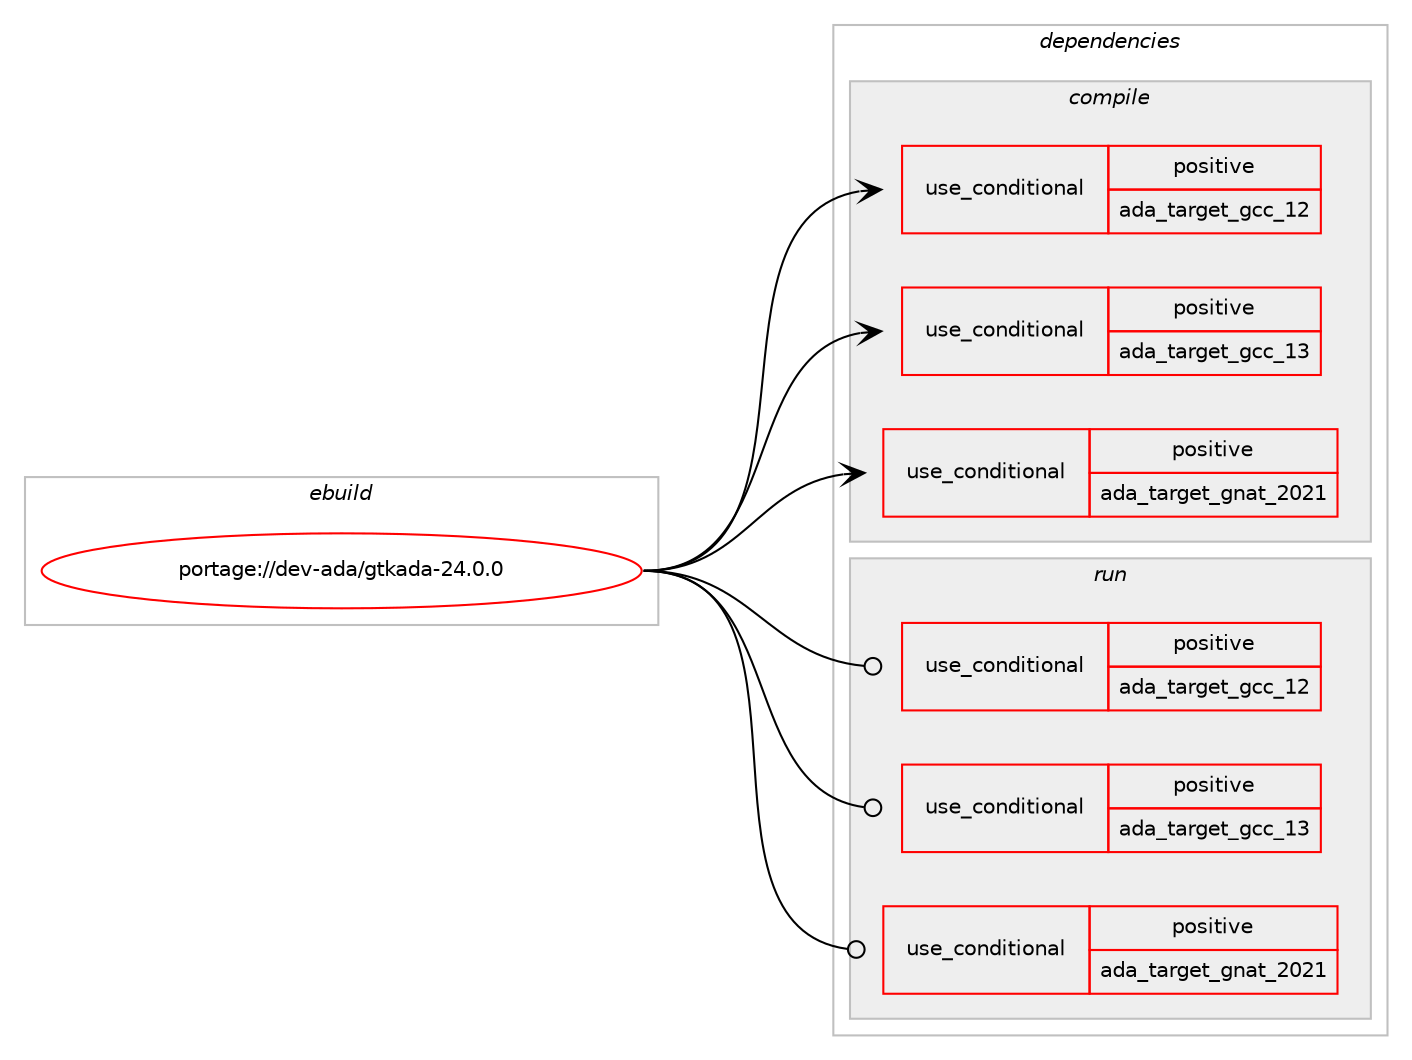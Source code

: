 digraph prolog {

# *************
# Graph options
# *************

newrank=true;
concentrate=true;
compound=true;
graph [rankdir=LR,fontname=Helvetica,fontsize=10,ranksep=1.5];#, ranksep=2.5, nodesep=0.2];
edge  [arrowhead=vee];
node  [fontname=Helvetica,fontsize=10];

# **********
# The ebuild
# **********

subgraph cluster_leftcol {
color=gray;
rank=same;
label=<<i>ebuild</i>>;
id [label="portage://dev-ada/gtkada-24.0.0", color=red, width=4, href="../dev-ada/gtkada-24.0.0.svg"];
}

# ****************
# The dependencies
# ****************

subgraph cluster_midcol {
color=gray;
label=<<i>dependencies</i>>;
subgraph cluster_compile {
fillcolor="#eeeeee";
style=filled;
label=<<i>compile</i>>;
subgraph cond16140 {
dependency29115 [label=<<TABLE BORDER="0" CELLBORDER="1" CELLSPACING="0" CELLPADDING="4"><TR><TD ROWSPAN="3" CELLPADDING="10">use_conditional</TD></TR><TR><TD>positive</TD></TR><TR><TD>ada_target_gcc_12</TD></TR></TABLE>>, shape=none, color=red];
# *** BEGIN UNKNOWN DEPENDENCY TYPE (TODO) ***
# dependency29115 -> package_dependency(portage://dev-ada/gtkada-24.0.0,install,no,sys-devel,gcc,none,[,,],[slot(12)],[use(enable(ada),none)])
# *** END UNKNOWN DEPENDENCY TYPE (TODO) ***

}
id:e -> dependency29115:w [weight=20,style="solid",arrowhead="vee"];
subgraph cond16141 {
dependency29116 [label=<<TABLE BORDER="0" CELLBORDER="1" CELLSPACING="0" CELLPADDING="4"><TR><TD ROWSPAN="3" CELLPADDING="10">use_conditional</TD></TR><TR><TD>positive</TD></TR><TR><TD>ada_target_gcc_13</TD></TR></TABLE>>, shape=none, color=red];
# *** BEGIN UNKNOWN DEPENDENCY TYPE (TODO) ***
# dependency29116 -> package_dependency(portage://dev-ada/gtkada-24.0.0,install,no,sys-devel,gcc,none,[,,],[slot(13)],[use(enable(ada),none)])
# *** END UNKNOWN DEPENDENCY TYPE (TODO) ***

}
id:e -> dependency29116:w [weight=20,style="solid",arrowhead="vee"];
subgraph cond16142 {
dependency29117 [label=<<TABLE BORDER="0" CELLBORDER="1" CELLSPACING="0" CELLPADDING="4"><TR><TD ROWSPAN="3" CELLPADDING="10">use_conditional</TD></TR><TR><TD>positive</TD></TR><TR><TD>ada_target_gnat_2021</TD></TR></TABLE>>, shape=none, color=red];
# *** BEGIN UNKNOWN DEPENDENCY TYPE (TODO) ***
# dependency29117 -> package_dependency(portage://dev-ada/gtkada-24.0.0,install,no,dev-lang,gnat-gpl,none,[,,],[slot(10)],[use(enable(ada),none)])
# *** END UNKNOWN DEPENDENCY TYPE (TODO) ***

}
id:e -> dependency29117:w [weight=20,style="solid",arrowhead="vee"];
# *** BEGIN UNKNOWN DEPENDENCY TYPE (TODO) ***
# id -> package_dependency(portage://dev-ada/gtkada-24.0.0,install,no,app-accessibility,at-spi2-core,none,[,,],[],[])
# *** END UNKNOWN DEPENDENCY TYPE (TODO) ***

# *** BEGIN UNKNOWN DEPENDENCY TYPE (TODO) ***
# id -> package_dependency(portage://dev-ada/gtkada-24.0.0,install,no,dev-ada,gprbuild,none,[,,],[],[use(optenable(ada_target_gnat_2021),negative),use(optenable(ada_target_gcc_12),negative),use(optenable(ada_target_gcc_13),negative)])
# *** END UNKNOWN DEPENDENCY TYPE (TODO) ***

# *** BEGIN UNKNOWN DEPENDENCY TYPE (TODO) ***
# id -> package_dependency(portage://dev-ada/gtkada-24.0.0,install,no,dev-libs,glib,none,[,,],[slot(2)],[])
# *** END UNKNOWN DEPENDENCY TYPE (TODO) ***

# *** BEGIN UNKNOWN DEPENDENCY TYPE (TODO) ***
# id -> package_dependency(portage://dev-ada/gtkada-24.0.0,install,no,media-libs,fontconfig,none,[,,],[],[])
# *** END UNKNOWN DEPENDENCY TYPE (TODO) ***

# *** BEGIN UNKNOWN DEPENDENCY TYPE (TODO) ***
# id -> package_dependency(portage://dev-ada/gtkada-24.0.0,install,no,media-libs,freetype,none,[,,],[],[])
# *** END UNKNOWN DEPENDENCY TYPE (TODO) ***

# *** BEGIN UNKNOWN DEPENDENCY TYPE (TODO) ***
# id -> package_dependency(portage://dev-ada/gtkada-24.0.0,install,no,x11-libs,cairo,none,[,,],[],[])
# *** END UNKNOWN DEPENDENCY TYPE (TODO) ***

# *** BEGIN UNKNOWN DEPENDENCY TYPE (TODO) ***
# id -> package_dependency(portage://dev-ada/gtkada-24.0.0,install,no,x11-libs,gdk-pixbuf,none,[,,],[slot(2)],[])
# *** END UNKNOWN DEPENDENCY TYPE (TODO) ***

# *** BEGIN UNKNOWN DEPENDENCY TYPE (TODO) ***
# id -> package_dependency(portage://dev-ada/gtkada-24.0.0,install,no,x11-libs,gtk+,none,[,,],[slot(3)],[])
# *** END UNKNOWN DEPENDENCY TYPE (TODO) ***

# *** BEGIN UNKNOWN DEPENDENCY TYPE (TODO) ***
# id -> package_dependency(portage://dev-ada/gtkada-24.0.0,install,no,x11-libs,pango,none,[,,],[],[])
# *** END UNKNOWN DEPENDENCY TYPE (TODO) ***

}
subgraph cluster_compileandrun {
fillcolor="#eeeeee";
style=filled;
label=<<i>compile and run</i>>;
}
subgraph cluster_run {
fillcolor="#eeeeee";
style=filled;
label=<<i>run</i>>;
subgraph cond16143 {
dependency29118 [label=<<TABLE BORDER="0" CELLBORDER="1" CELLSPACING="0" CELLPADDING="4"><TR><TD ROWSPAN="3" CELLPADDING="10">use_conditional</TD></TR><TR><TD>positive</TD></TR><TR><TD>ada_target_gcc_12</TD></TR></TABLE>>, shape=none, color=red];
# *** BEGIN UNKNOWN DEPENDENCY TYPE (TODO) ***
# dependency29118 -> package_dependency(portage://dev-ada/gtkada-24.0.0,run,no,sys-devel,gcc,none,[,,],[slot(12)],[use(enable(ada),none)])
# *** END UNKNOWN DEPENDENCY TYPE (TODO) ***

}
id:e -> dependency29118:w [weight=20,style="solid",arrowhead="odot"];
subgraph cond16144 {
dependency29119 [label=<<TABLE BORDER="0" CELLBORDER="1" CELLSPACING="0" CELLPADDING="4"><TR><TD ROWSPAN="3" CELLPADDING="10">use_conditional</TD></TR><TR><TD>positive</TD></TR><TR><TD>ada_target_gcc_13</TD></TR></TABLE>>, shape=none, color=red];
# *** BEGIN UNKNOWN DEPENDENCY TYPE (TODO) ***
# dependency29119 -> package_dependency(portage://dev-ada/gtkada-24.0.0,run,no,sys-devel,gcc,none,[,,],[slot(13)],[use(enable(ada),none)])
# *** END UNKNOWN DEPENDENCY TYPE (TODO) ***

}
id:e -> dependency29119:w [weight=20,style="solid",arrowhead="odot"];
subgraph cond16145 {
dependency29120 [label=<<TABLE BORDER="0" CELLBORDER="1" CELLSPACING="0" CELLPADDING="4"><TR><TD ROWSPAN="3" CELLPADDING="10">use_conditional</TD></TR><TR><TD>positive</TD></TR><TR><TD>ada_target_gnat_2021</TD></TR></TABLE>>, shape=none, color=red];
# *** BEGIN UNKNOWN DEPENDENCY TYPE (TODO) ***
# dependency29120 -> package_dependency(portage://dev-ada/gtkada-24.0.0,run,no,dev-lang,gnat-gpl,none,[,,],[slot(10)],[use(enable(ada),none)])
# *** END UNKNOWN DEPENDENCY TYPE (TODO) ***

}
id:e -> dependency29120:w [weight=20,style="solid",arrowhead="odot"];
# *** BEGIN UNKNOWN DEPENDENCY TYPE (TODO) ***
# id -> package_dependency(portage://dev-ada/gtkada-24.0.0,run,no,app-accessibility,at-spi2-core,none,[,,],[],[])
# *** END UNKNOWN DEPENDENCY TYPE (TODO) ***

# *** BEGIN UNKNOWN DEPENDENCY TYPE (TODO) ***
# id -> package_dependency(portage://dev-ada/gtkada-24.0.0,run,no,dev-libs,glib,none,[,,],[slot(2)],[])
# *** END UNKNOWN DEPENDENCY TYPE (TODO) ***

# *** BEGIN UNKNOWN DEPENDENCY TYPE (TODO) ***
# id -> package_dependency(portage://dev-ada/gtkada-24.0.0,run,no,media-libs,fontconfig,none,[,,],[],[])
# *** END UNKNOWN DEPENDENCY TYPE (TODO) ***

# *** BEGIN UNKNOWN DEPENDENCY TYPE (TODO) ***
# id -> package_dependency(portage://dev-ada/gtkada-24.0.0,run,no,media-libs,freetype,none,[,,],[],[])
# *** END UNKNOWN DEPENDENCY TYPE (TODO) ***

# *** BEGIN UNKNOWN DEPENDENCY TYPE (TODO) ***
# id -> package_dependency(portage://dev-ada/gtkada-24.0.0,run,no,x11-libs,cairo,none,[,,],[],[])
# *** END UNKNOWN DEPENDENCY TYPE (TODO) ***

# *** BEGIN UNKNOWN DEPENDENCY TYPE (TODO) ***
# id -> package_dependency(portage://dev-ada/gtkada-24.0.0,run,no,x11-libs,gdk-pixbuf,none,[,,],[slot(2)],[])
# *** END UNKNOWN DEPENDENCY TYPE (TODO) ***

# *** BEGIN UNKNOWN DEPENDENCY TYPE (TODO) ***
# id -> package_dependency(portage://dev-ada/gtkada-24.0.0,run,no,x11-libs,gtk+,none,[,,],[slot(3)],[])
# *** END UNKNOWN DEPENDENCY TYPE (TODO) ***

# *** BEGIN UNKNOWN DEPENDENCY TYPE (TODO) ***
# id -> package_dependency(portage://dev-ada/gtkada-24.0.0,run,no,x11-libs,pango,none,[,,],[],[])
# *** END UNKNOWN DEPENDENCY TYPE (TODO) ***

}
}

# **************
# The candidates
# **************

subgraph cluster_choices {
rank=same;
color=gray;
label=<<i>candidates</i>>;

}

}
